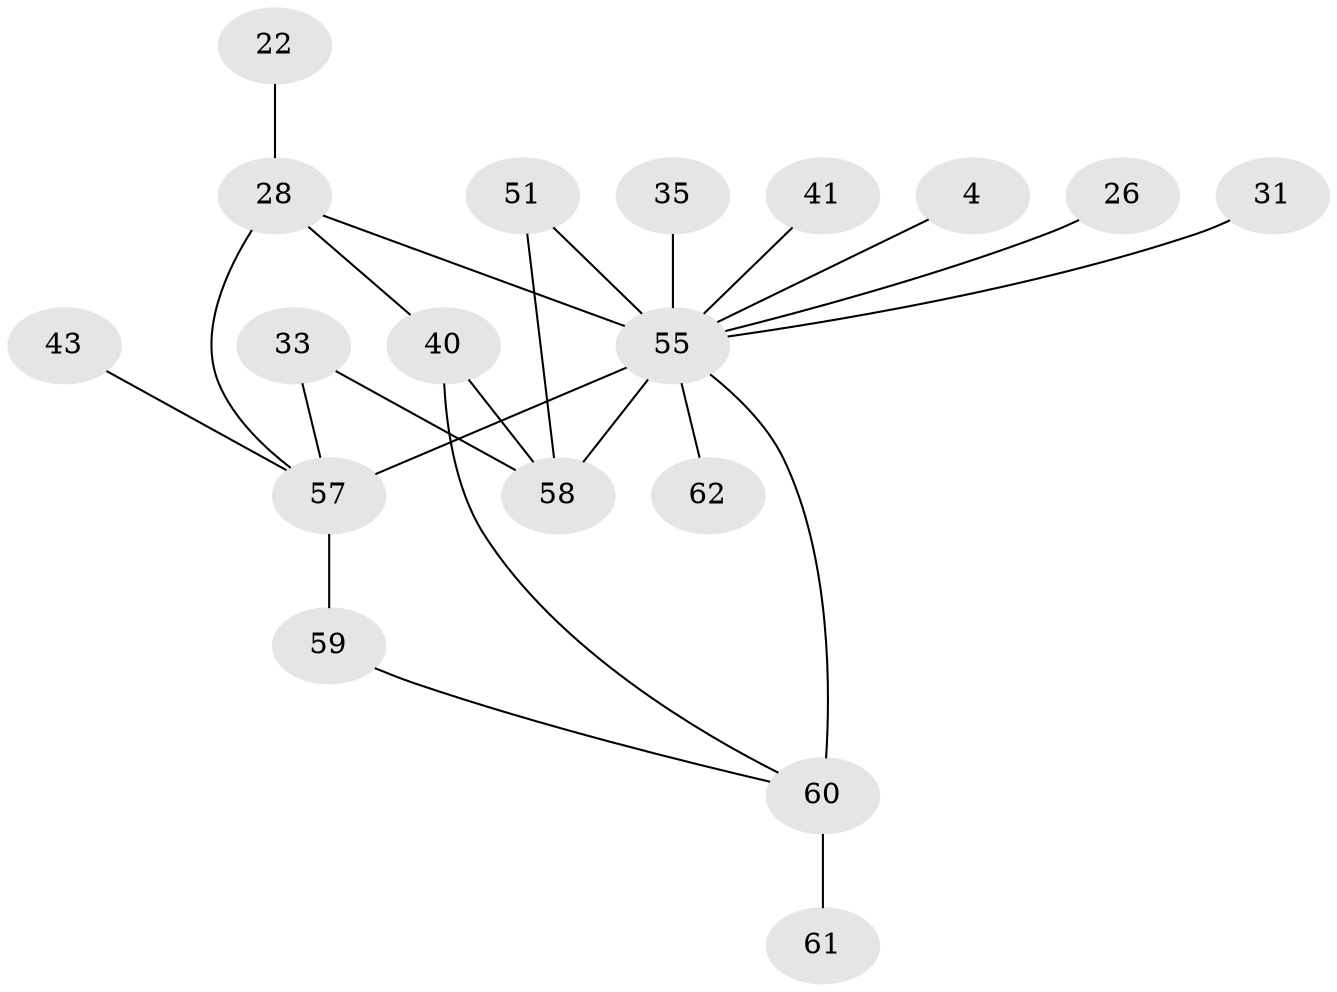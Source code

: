 // original degree distribution, {6: 0.08064516129032258, 8: 0.016129032258064516, 1: 0.1935483870967742, 7: 0.016129032258064516, 2: 0.3064516129032258, 4: 0.11290322580645161, 5: 0.06451612903225806, 3: 0.20967741935483872}
// Generated by graph-tools (version 1.1) at 2025/44/03/04/25 21:44:32]
// undirected, 18 vertices, 23 edges
graph export_dot {
graph [start="1"]
  node [color=gray90,style=filled];
  4;
  22 [super="+21"];
  26 [super="+23"];
  28 [super="+18+10"];
  31;
  33;
  35;
  40 [super="+37"];
  41;
  43;
  51 [super="+48"];
  55 [super="+45+24+53"];
  57 [super="+7+11+36"];
  58 [super="+42+56+34"];
  59;
  60 [super="+8+52+47"];
  61;
  62 [super="+13"];
  4 -- 55;
  22 -- 28;
  26 -- 55;
  28 -- 40;
  28 -- 57 [weight=3];
  28 -- 55 [weight=2];
  31 -- 55;
  33 -- 57;
  33 -- 58;
  35 -- 55;
  40 -- 60;
  40 -- 58;
  41 -- 55;
  43 -- 57;
  51 -- 58 [weight=2];
  51 -- 55 [weight=2];
  55 -- 60 [weight=6];
  55 -- 57 [weight=7];
  55 -- 58 [weight=6];
  55 -- 62 [weight=2];
  57 -- 59;
  59 -- 60;
  60 -- 61 [weight=2];
}

